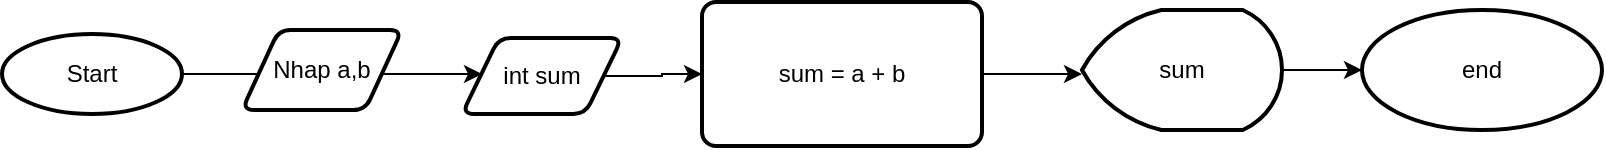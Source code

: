 <mxfile version="25.0.3">
  <diagram name="Page-1" id="ncddZihTLWJMlfTjUSpS">
    <mxGraphModel dx="920" dy="493" grid="1" gridSize="10" guides="1" tooltips="1" connect="1" arrows="1" fold="1" page="1" pageScale="1" pageWidth="850" pageHeight="1100" math="0" shadow="0">
      <root>
        <mxCell id="0" />
        <mxCell id="1" parent="0" />
        <mxCell id="UbkMghXz4nUbj46d38Ch-2" style="edgeStyle=orthogonalEdgeStyle;rounded=0;orthogonalLoop=1;jettySize=auto;html=1;" parent="1" source="UbkMghXz4nUbj46d38Ch-1" edge="1">
          <mxGeometry relative="1" as="geometry">
            <mxPoint x="260" y="230" as="targetPoint" />
          </mxGeometry>
        </mxCell>
        <mxCell id="UbkMghXz4nUbj46d38Ch-1" value="Start" style="strokeWidth=2;html=1;shape=mxgraph.flowchart.start_1;whiteSpace=wrap;" parent="1" vertex="1">
          <mxGeometry x="20" y="210" width="90" height="40" as="geometry" />
        </mxCell>
        <mxCell id="UbkMghXz4nUbj46d38Ch-10" value="end" style="strokeWidth=2;html=1;shape=mxgraph.flowchart.start_1;whiteSpace=wrap;" parent="1" vertex="1">
          <mxGeometry x="700" y="198" width="120" height="60" as="geometry" />
        </mxCell>
        <mxCell id="tuCBu0ls0KZvBoLfCwvb-1" value="Nhap a,b" style="shape=parallelogram;html=1;strokeWidth=2;perimeter=parallelogramPerimeter;whiteSpace=wrap;rounded=1;arcSize=12;size=0.23;" vertex="1" parent="1">
          <mxGeometry x="140" y="208" width="80" height="40" as="geometry" />
        </mxCell>
        <mxCell id="tuCBu0ls0KZvBoLfCwvb-6" style="edgeStyle=orthogonalEdgeStyle;rounded=0;orthogonalLoop=1;jettySize=auto;html=1;" edge="1" parent="1" source="tuCBu0ls0KZvBoLfCwvb-2">
          <mxGeometry relative="1" as="geometry">
            <mxPoint x="560" y="230" as="targetPoint" />
          </mxGeometry>
        </mxCell>
        <mxCell id="tuCBu0ls0KZvBoLfCwvb-2" value="sum = a + b" style="rounded=1;whiteSpace=wrap;html=1;absoluteArcSize=1;arcSize=14;strokeWidth=2;" vertex="1" parent="1">
          <mxGeometry x="370" y="194" width="140" height="72" as="geometry" />
        </mxCell>
        <mxCell id="tuCBu0ls0KZvBoLfCwvb-5" style="edgeStyle=orthogonalEdgeStyle;rounded=0;orthogonalLoop=1;jettySize=auto;html=1;entryX=0;entryY=0.5;entryDx=0;entryDy=0;" edge="1" parent="1" source="tuCBu0ls0KZvBoLfCwvb-3" target="tuCBu0ls0KZvBoLfCwvb-2">
          <mxGeometry relative="1" as="geometry" />
        </mxCell>
        <mxCell id="tuCBu0ls0KZvBoLfCwvb-3" value="int sum" style="shape=parallelogram;html=1;strokeWidth=2;perimeter=parallelogramPerimeter;whiteSpace=wrap;rounded=1;arcSize=12;size=0.23;" vertex="1" parent="1">
          <mxGeometry x="250" y="212" width="80" height="38" as="geometry" />
        </mxCell>
        <mxCell id="tuCBu0ls0KZvBoLfCwvb-7" value="sum" style="strokeWidth=2;html=1;shape=mxgraph.flowchart.display;whiteSpace=wrap;" vertex="1" parent="1">
          <mxGeometry x="560" y="198" width="100" height="60" as="geometry" />
        </mxCell>
        <mxCell id="tuCBu0ls0KZvBoLfCwvb-8" style="edgeStyle=orthogonalEdgeStyle;rounded=0;orthogonalLoop=1;jettySize=auto;html=1;entryX=0;entryY=0.5;entryDx=0;entryDy=0;entryPerimeter=0;" edge="1" parent="1" source="tuCBu0ls0KZvBoLfCwvb-7" target="UbkMghXz4nUbj46d38Ch-10">
          <mxGeometry relative="1" as="geometry" />
        </mxCell>
      </root>
    </mxGraphModel>
  </diagram>
</mxfile>

